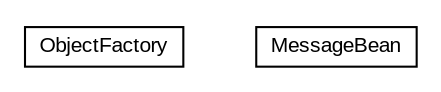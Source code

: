 #!/usr/local/bin/dot
#
# Class diagram 
# Generated by UMLGraph version R5_6-24-gf6e263 (http://www.umlgraph.org/)
#

digraph G {
	edge [fontname="arial",fontsize=10,labelfontname="arial",labelfontsize=10];
	node [fontname="arial",fontsize=10,shape=plaintext];
	nodesep=0.25;
	ranksep=0.5;
	// net.trajano.app.schema.ObjectFactory
	c51 [label=<<table title="net.trajano.app.schema.ObjectFactory" border="0" cellborder="1" cellspacing="0" cellpadding="2" port="p" href="./ObjectFactory.html">
		<tr><td><table border="0" cellspacing="0" cellpadding="1">
<tr><td align="center" balign="center"> ObjectFactory </td></tr>
		</table></td></tr>
		</table>>, URL="./ObjectFactory.html", fontname="arial", fontcolor="black", fontsize=10.0];
	// net.trajano.app.schema.MessageBean
	c52 [label=<<table title="net.trajano.app.schema.MessageBean" border="0" cellborder="1" cellspacing="0" cellpadding="2" port="p" href="./MessageBean.html">
		<tr><td><table border="0" cellspacing="0" cellpadding="1">
<tr><td align="center" balign="center"> MessageBean </td></tr>
		</table></td></tr>
		</table>>, URL="./MessageBean.html", fontname="arial", fontcolor="black", fontsize=10.0];
}

